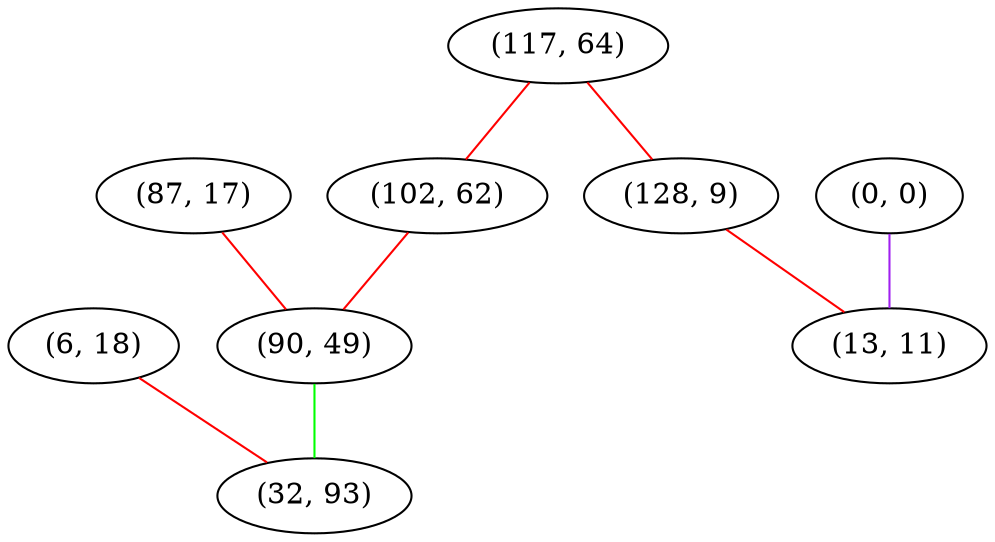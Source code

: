 graph "" {
"(6, 18)";
"(117, 64)";
"(87, 17)";
"(102, 62)";
"(0, 0)";
"(90, 49)";
"(128, 9)";
"(32, 93)";
"(13, 11)";
"(6, 18)" -- "(32, 93)"  [color=red, key=0, weight=1];
"(117, 64)" -- "(128, 9)"  [color=red, key=0, weight=1];
"(117, 64)" -- "(102, 62)"  [color=red, key=0, weight=1];
"(87, 17)" -- "(90, 49)"  [color=red, key=0, weight=1];
"(102, 62)" -- "(90, 49)"  [color=red, key=0, weight=1];
"(0, 0)" -- "(13, 11)"  [color=purple, key=0, weight=4];
"(90, 49)" -- "(32, 93)"  [color=green, key=0, weight=2];
"(128, 9)" -- "(13, 11)"  [color=red, key=0, weight=1];
}

